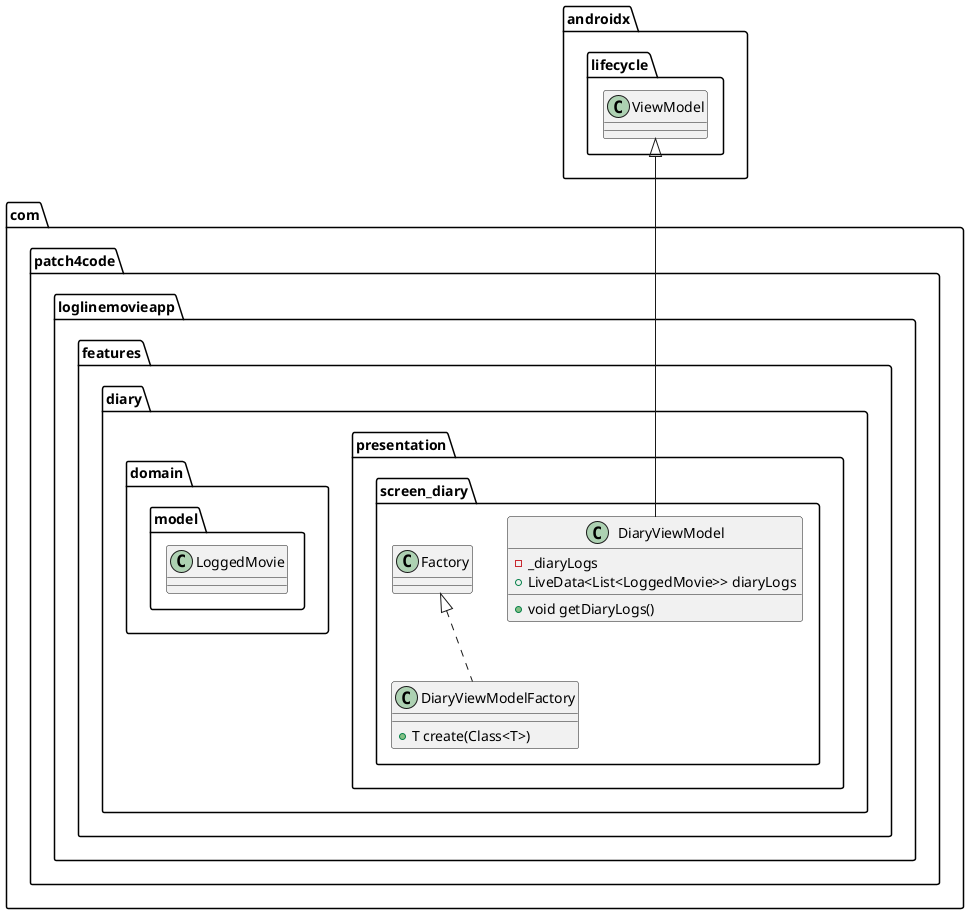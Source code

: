@startuml
class com.patch4code.loglinemovieapp.features.diary.presentation.screen_diary.DiaryViewModel {
-  _diaryLogs
+ LiveData<List<LoggedMovie>> diaryLogs
+ void getDiaryLogs()
}


class com.patch4code.loglinemovieapp.features.diary.presentation.screen_diary.DiaryViewModelFactory {
+ T create(Class<T>)
}

class com.patch4code.loglinemovieapp.features.diary.domain.model.LoggedMovie {
}


androidx.lifecycle.ViewModel <|-- com.patch4code.loglinemovieapp.features.diary.presentation.screen_diary.DiaryViewModel
com.patch4code.loglinemovieapp.features.diary.presentation.screen_diary.Factory <|.. com.patch4code.loglinemovieapp.features.diary.presentation.screen_diary.DiaryViewModelFactory
@enduml